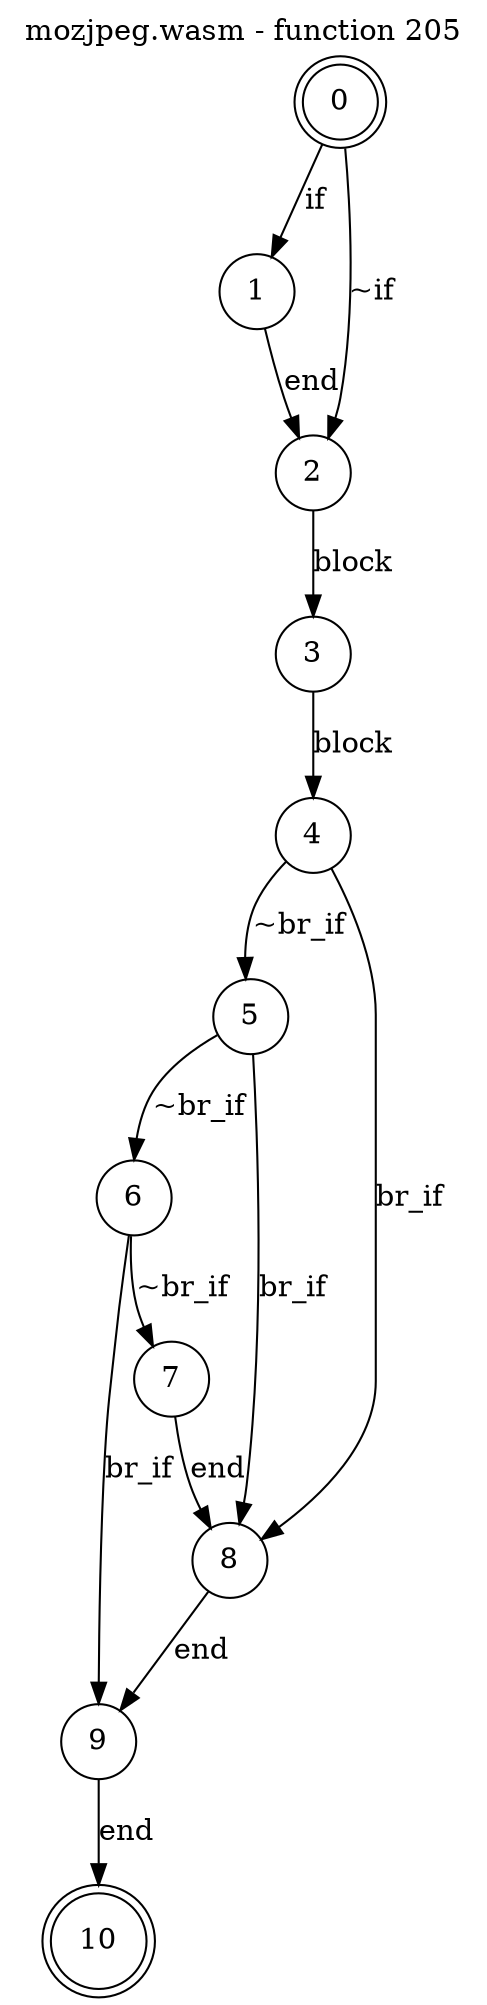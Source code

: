 digraph finite_state_machine {
    label = "mozjpeg.wasm - function 205"
    labelloc =  t
    labelfontsize = 16
    labelfontcolor = black
    labelfontname = "Helvetica"
    node [shape = doublecircle]; 0 10;
    node [shape = circle];
    0 -> 1[label = "if"];
    0 -> 2[label = "~if"];
    1 -> 2[label = "end"];
    2 -> 3[label = "block"];
    3 -> 4[label = "block"];
    4 -> 5[label = "~br_if"];
    4 -> 8[label = "br_if"];
    5 -> 6[label = "~br_if"];
    5 -> 8[label = "br_if"];
    6 -> 7[label = "~br_if"];
    6 -> 9[label = "br_if"];
    7 -> 8[label = "end"];
    8 -> 9[label = "end"];
    9 -> 10[label = "end"];
}
